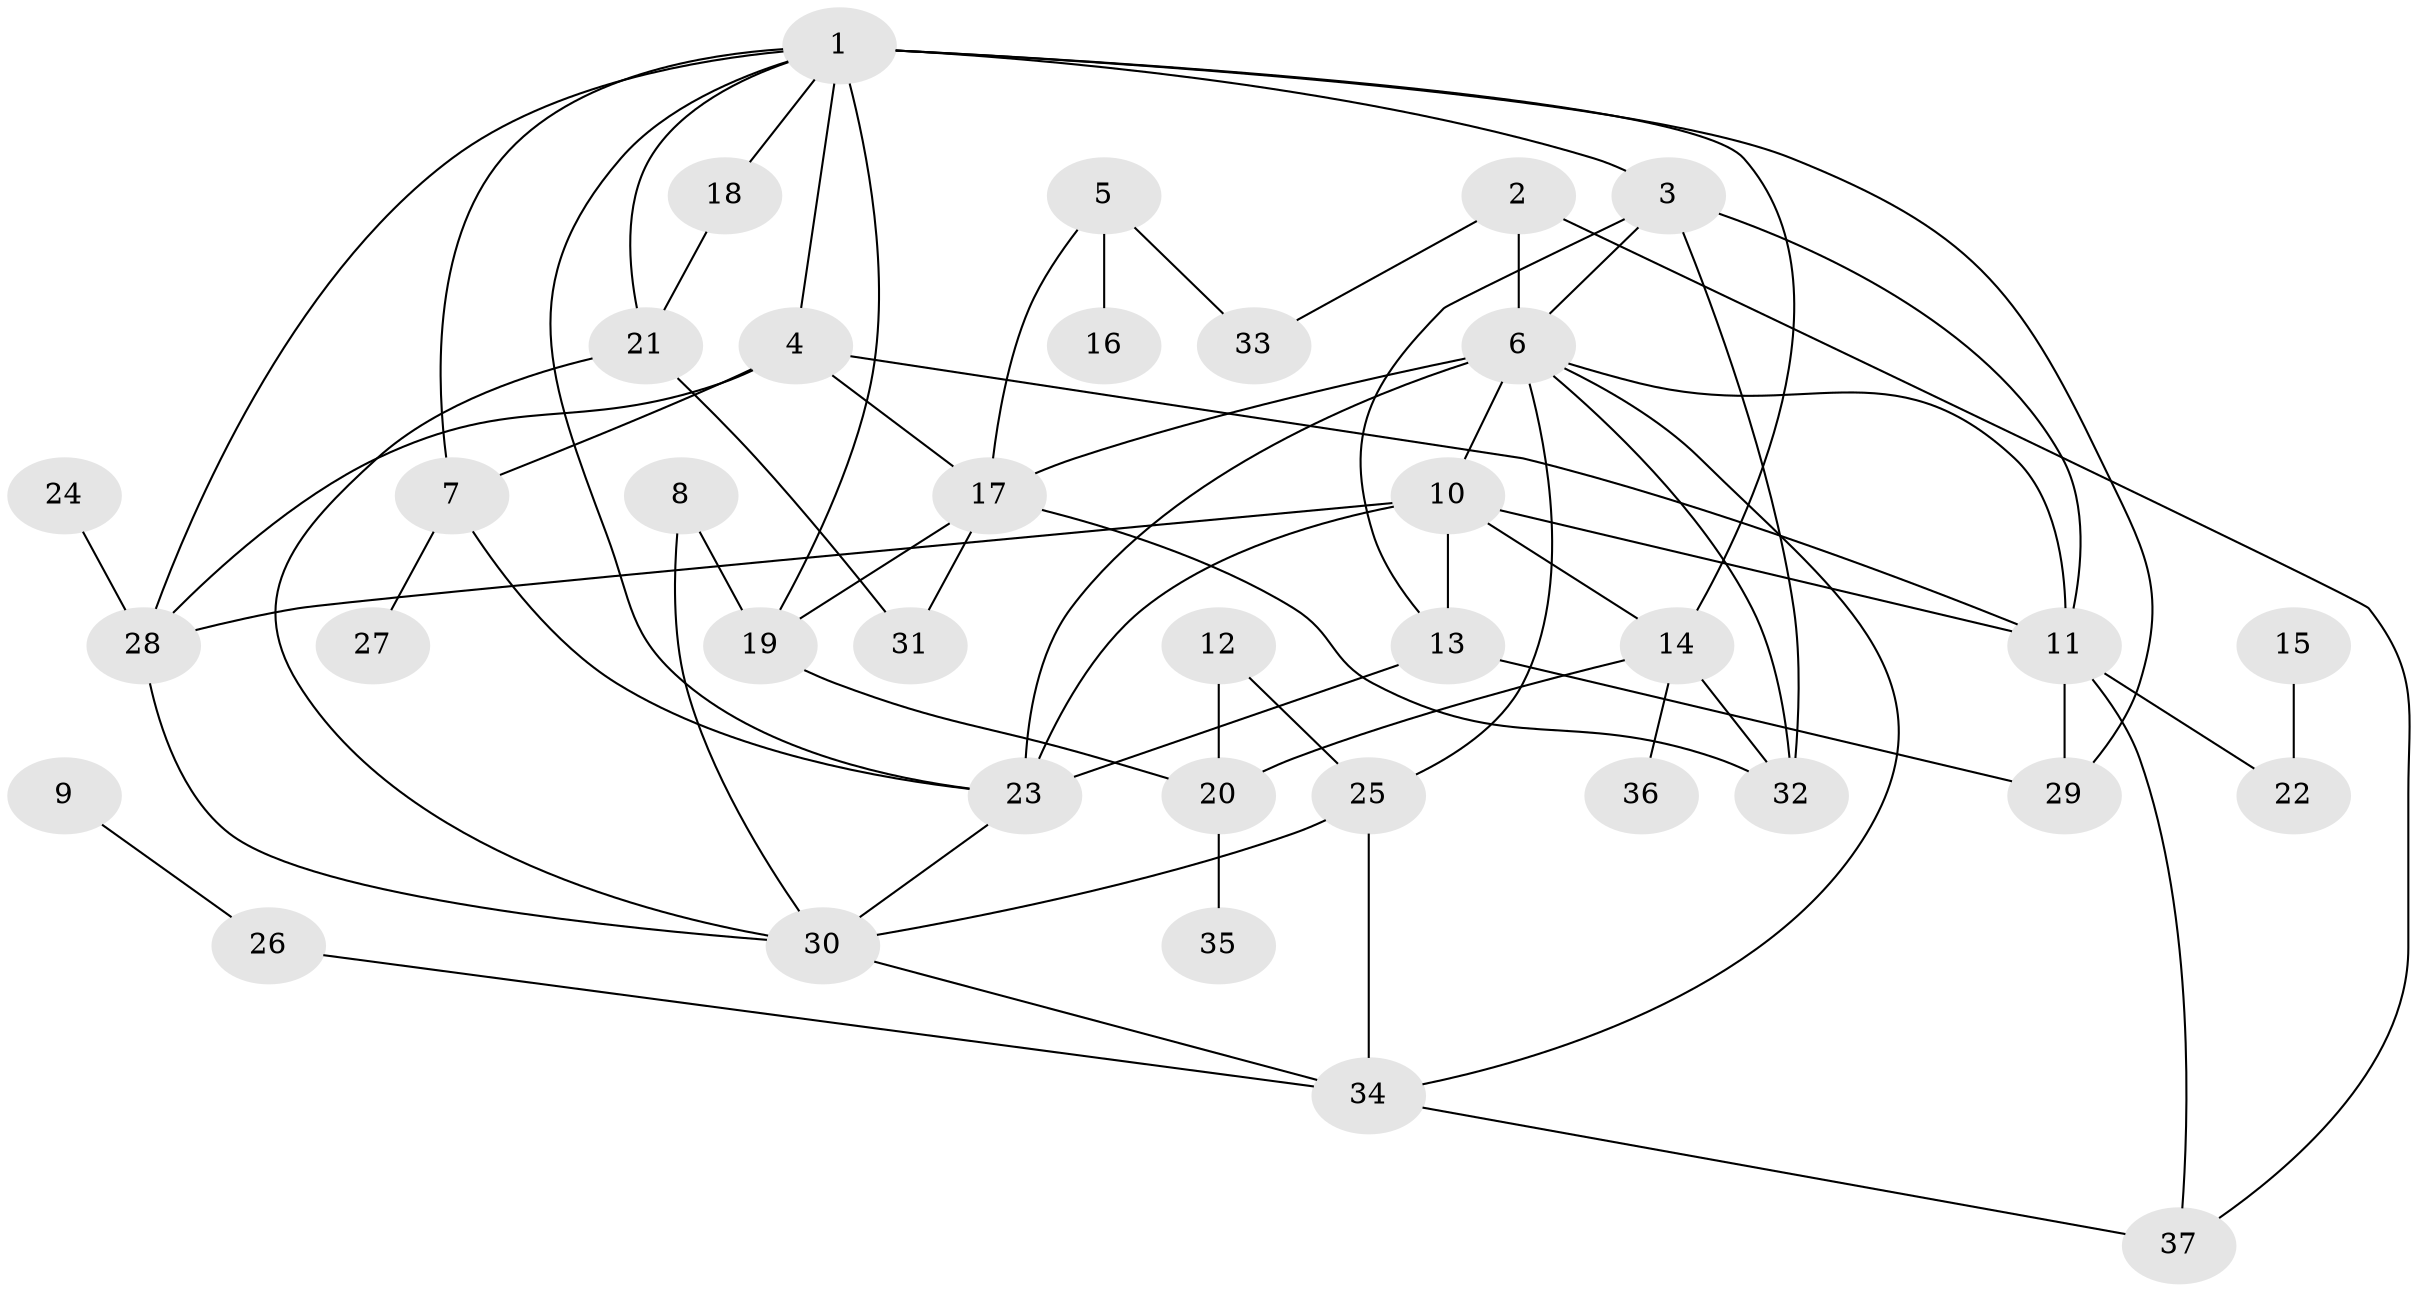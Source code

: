 // original degree distribution, {5: 0.14473684210526316, 2: 0.2631578947368421, 3: 0.17105263157894737, 1: 0.15789473684210525, 6: 0.05263157894736842, 4: 0.19736842105263158, 0: 0.013157894736842105}
// Generated by graph-tools (version 1.1) at 2025/33/03/09/25 02:33:34]
// undirected, 37 vertices, 68 edges
graph export_dot {
graph [start="1"]
  node [color=gray90,style=filled];
  1;
  2;
  3;
  4;
  5;
  6;
  7;
  8;
  9;
  10;
  11;
  12;
  13;
  14;
  15;
  16;
  17;
  18;
  19;
  20;
  21;
  22;
  23;
  24;
  25;
  26;
  27;
  28;
  29;
  30;
  31;
  32;
  33;
  34;
  35;
  36;
  37;
  1 -- 3 [weight=1.0];
  1 -- 4 [weight=2.0];
  1 -- 7 [weight=1.0];
  1 -- 14 [weight=2.0];
  1 -- 18 [weight=1.0];
  1 -- 19 [weight=1.0];
  1 -- 21 [weight=1.0];
  1 -- 23 [weight=1.0];
  1 -- 28 [weight=1.0];
  1 -- 29 [weight=1.0];
  2 -- 6 [weight=3.0];
  2 -- 33 [weight=1.0];
  2 -- 37 [weight=1.0];
  3 -- 6 [weight=1.0];
  3 -- 11 [weight=1.0];
  3 -- 13 [weight=1.0];
  3 -- 32 [weight=1.0];
  4 -- 7 [weight=1.0];
  4 -- 11 [weight=1.0];
  4 -- 17 [weight=1.0];
  4 -- 28 [weight=1.0];
  5 -- 16 [weight=1.0];
  5 -- 17 [weight=1.0];
  5 -- 33 [weight=1.0];
  6 -- 10 [weight=1.0];
  6 -- 11 [weight=1.0];
  6 -- 17 [weight=1.0];
  6 -- 23 [weight=2.0];
  6 -- 25 [weight=1.0];
  6 -- 32 [weight=1.0];
  6 -- 34 [weight=1.0];
  7 -- 23 [weight=1.0];
  7 -- 27 [weight=1.0];
  8 -- 19 [weight=1.0];
  8 -- 30 [weight=1.0];
  9 -- 26 [weight=1.0];
  10 -- 11 [weight=1.0];
  10 -- 13 [weight=1.0];
  10 -- 14 [weight=1.0];
  10 -- 23 [weight=3.0];
  10 -- 28 [weight=1.0];
  11 -- 22 [weight=1.0];
  11 -- 29 [weight=1.0];
  11 -- 37 [weight=1.0];
  12 -- 20 [weight=1.0];
  12 -- 25 [weight=1.0];
  13 -- 23 [weight=1.0];
  13 -- 29 [weight=1.0];
  14 -- 20 [weight=2.0];
  14 -- 32 [weight=1.0];
  14 -- 36 [weight=1.0];
  15 -- 22 [weight=1.0];
  17 -- 19 [weight=1.0];
  17 -- 31 [weight=1.0];
  17 -- 32 [weight=1.0];
  18 -- 21 [weight=1.0];
  19 -- 20 [weight=1.0];
  20 -- 35 [weight=1.0];
  21 -- 30 [weight=1.0];
  21 -- 31 [weight=1.0];
  23 -- 30 [weight=1.0];
  24 -- 28 [weight=1.0];
  25 -- 30 [weight=1.0];
  25 -- 34 [weight=1.0];
  26 -- 34 [weight=1.0];
  28 -- 30 [weight=1.0];
  30 -- 34 [weight=1.0];
  34 -- 37 [weight=1.0];
}
